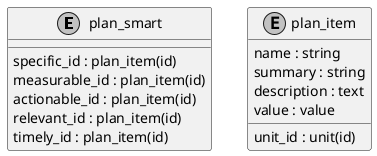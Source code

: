 @startuml uml
skinparam monochrome true

entity plan_smart {
  specific_id : plan_item(id)
  measurable_id : plan_item(id)
  actionable_id : plan_item(id)
  relevant_id : plan_item(id)
  timely_id : plan_item(id)
}

entity plan_item {
  name : string
  summary : string
  description : text
  unit_id : unit(id)
  value : value
}

@enduml
